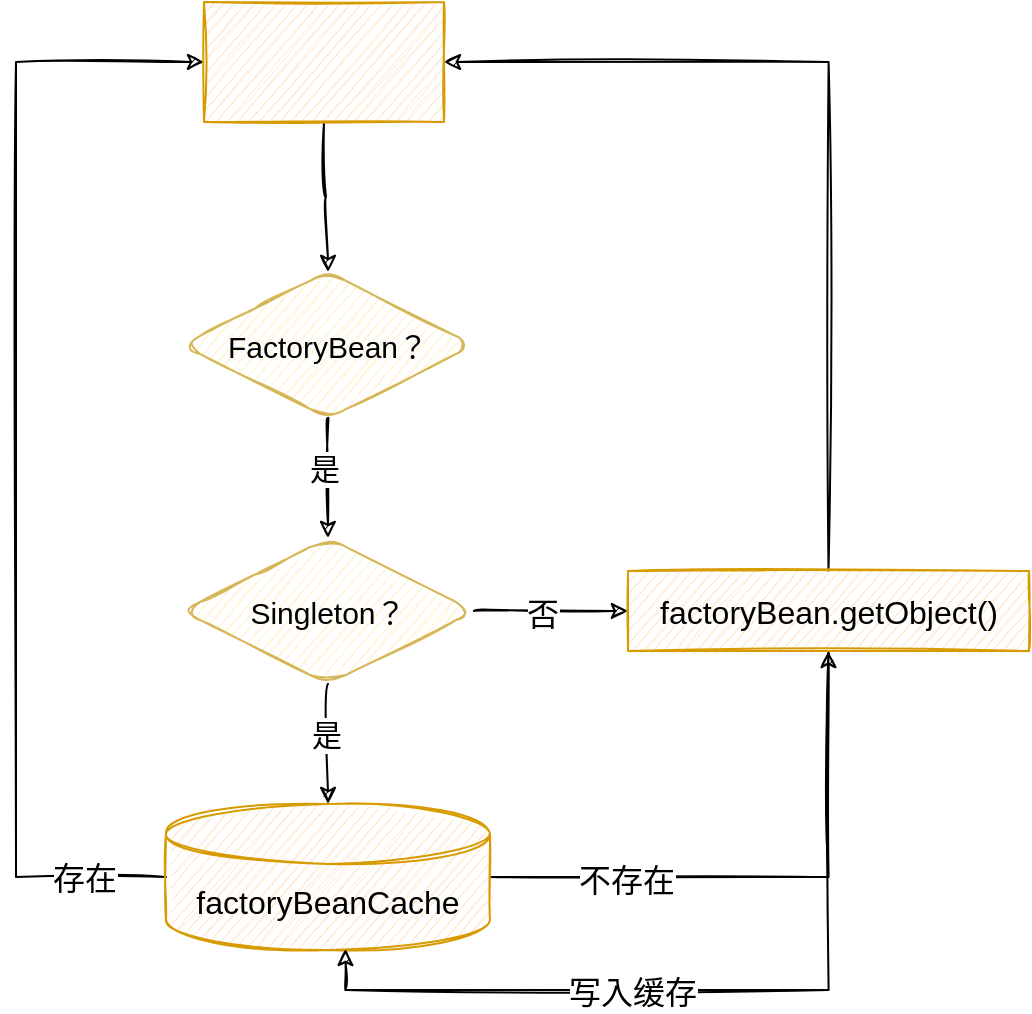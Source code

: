 <mxfile version="15.5.4" type="embed"><diagram id="t7ZHmKhHsLG-lple6yUp" name="Page-1"><mxGraphModel dx="1018" dy="686" grid="0" gridSize="10" guides="1" tooltips="1" connect="1" arrows="1" fold="1" page="1" pageScale="1" pageWidth="850" pageHeight="1100" math="0" shadow="0"><root><mxCell id="0"/><mxCell id="1" parent="0"/><mxCell id="7" style="edgeStyle=orthogonalEdgeStyle;curved=1;rounded=0;sketch=1;orthogonalLoop=1;jettySize=auto;html=1;exitX=0.5;exitY=1;exitDx=0;exitDy=0;fontSize=15;" parent="1" source="5" target="6" edge="1"><mxGeometry relative="1" as="geometry"/></mxCell><mxCell id="8" value="是" style="edgeLabel;html=1;align=center;verticalAlign=middle;resizable=0;points=[];fontSize=15;" parent="7" vertex="1" connectable="0"><mxGeometry x="-0.167" y="-2" relative="1" as="geometry"><mxPoint as="offset"/></mxGeometry></mxCell><mxCell id="5" value="&lt;font style=&quot;font-size: 15px&quot;&gt;FactoryBean？&lt;/font&gt;" style="rhombus;whiteSpace=wrap;html=1;fillColor=#fff2cc;strokeColor=#d6b656;sketch=1;rounded=1;" parent="1" vertex="1"><mxGeometry x="276" y="371" width="146" height="73" as="geometry"/></mxCell><mxCell id="10" style="edgeStyle=orthogonalEdgeStyle;curved=1;rounded=0;sketch=1;orthogonalLoop=1;jettySize=auto;html=1;exitX=0.5;exitY=1;exitDx=0;exitDy=0;fontSize=15;entryX=0.5;entryY=0;entryDx=0;entryDy=0;entryPerimeter=0;" parent="1" source="6" target="12" edge="1"><mxGeometry relative="1" as="geometry"><mxPoint x="349" y="650" as="targetPoint"/></mxGeometry></mxCell><mxCell id="11" value="是" style="edgeLabel;html=1;align=center;verticalAlign=middle;resizable=0;points=[];fontSize=15;" parent="10" vertex="1" connectable="0"><mxGeometry x="-0.183" y="-1" relative="1" as="geometry"><mxPoint as="offset"/></mxGeometry></mxCell><mxCell id="15" style="edgeStyle=orthogonalEdgeStyle;curved=1;rounded=0;sketch=1;orthogonalLoop=1;jettySize=auto;html=1;exitX=1;exitY=0.5;exitDx=0;exitDy=0;fontSize=16;" parent="1" source="6" target="14" edge="1"><mxGeometry relative="1" as="geometry"/></mxCell><mxCell id="22" value="否" style="edgeLabel;html=1;align=center;verticalAlign=middle;resizable=0;points=[];fontSize=16;" parent="15" vertex="1" connectable="0"><mxGeometry x="-0.134" y="-1" relative="1" as="geometry"><mxPoint as="offset"/></mxGeometry></mxCell><mxCell id="6" value="&lt;span style=&quot;font-size: 15px&quot;&gt;Singleton？&lt;/span&gt;" style="rhombus;whiteSpace=wrap;html=1;fillColor=#fff2cc;strokeColor=#d6b656;sketch=1;rounded=1;" parent="1" vertex="1"><mxGeometry x="276" y="504" width="146" height="73" as="geometry"/></mxCell><mxCell id="26" style="edgeStyle=orthogonalEdgeStyle;rounded=0;sketch=1;orthogonalLoop=1;jettySize=auto;html=1;exitX=1;exitY=0.5;exitDx=0;exitDy=0;exitPerimeter=0;entryX=0.5;entryY=1;entryDx=0;entryDy=0;fontSize=16;" parent="1" source="12" target="14" edge="1"><mxGeometry relative="1" as="geometry"/></mxCell><mxCell id="27" value="不存在" style="edgeLabel;html=1;align=center;verticalAlign=middle;resizable=0;points=[];fontSize=16;" parent="26" vertex="1" connectable="0"><mxGeometry x="-0.512" y="-1" relative="1" as="geometry"><mxPoint x="-1" as="offset"/></mxGeometry></mxCell><mxCell id="30" style="edgeStyle=orthogonalEdgeStyle;rounded=0;sketch=1;orthogonalLoop=1;jettySize=auto;html=1;exitX=0;exitY=0.5;exitDx=0;exitDy=0;exitPerimeter=0;entryX=0;entryY=0.5;entryDx=0;entryDy=0;fontSize=16;" parent="1" source="12" target="16" edge="1"><mxGeometry relative="1" as="geometry"><Array as="points"><mxPoint x="193" y="673"/><mxPoint x="193" y="266"/></Array></mxGeometry></mxCell><mxCell id="31" value="存在" style="edgeLabel;html=1;align=center;verticalAlign=middle;resizable=0;points=[];fontSize=16;" parent="30" vertex="1" connectable="0"><mxGeometry x="-0.85" y="3" relative="1" as="geometry"><mxPoint x="2" y="-3" as="offset"/></mxGeometry></mxCell><mxCell id="12" value="factoryBeanCache" style="shape=cylinder3;whiteSpace=wrap;html=1;boundedLbl=1;backgroundOutline=1;size=15;rounded=1;sketch=1;fontSize=16;fillColor=#ffe6cc;strokeColor=#d79b00;" parent="1" vertex="1"><mxGeometry x="268" y="637" width="162" height="73" as="geometry"/></mxCell><mxCell id="18" style="edgeStyle=orthogonalEdgeStyle;rounded=0;sketch=1;orthogonalLoop=1;jettySize=auto;html=1;exitX=0.5;exitY=0;exitDx=0;exitDy=0;entryX=1;entryY=0.5;entryDx=0;entryDy=0;fontSize=16;" parent="1" source="14" target="16" edge="1"><mxGeometry relative="1" as="geometry"/></mxCell><mxCell id="28" style="edgeStyle=orthogonalEdgeStyle;rounded=0;sketch=1;orthogonalLoop=1;jettySize=auto;html=1;exitX=0.5;exitY=1;exitDx=0;exitDy=0;entryX=0.554;entryY=0.993;entryDx=0;entryDy=0;entryPerimeter=0;fontSize=16;" parent="1" source="14" target="12" edge="1"><mxGeometry relative="1" as="geometry"/></mxCell><mxCell id="29" value="写入缓存" style="edgeLabel;html=1;align=center;verticalAlign=middle;resizable=0;points=[];fontSize=16;" parent="28" vertex="1" connectable="0"><mxGeometry x="0.185" y="3" relative="1" as="geometry"><mxPoint x="-13" y="-2" as="offset"/></mxGeometry></mxCell><mxCell id="14" value="&lt;span style=&quot;font-size: 16px&quot;&gt;factoryBean.getObject()&lt;/span&gt;" style="rounded=0;whiteSpace=wrap;html=1;sketch=1;fontSize=15;fillColor=#ffe6cc;strokeColor=#d79b00;" parent="1" vertex="1"><mxGeometry x="499" y="520.5" width="200.5" height="40" as="geometry"/></mxCell><mxCell id="17" style="edgeStyle=orthogonalEdgeStyle;curved=1;rounded=0;sketch=1;orthogonalLoop=1;jettySize=auto;html=1;exitX=0.5;exitY=1;exitDx=0;exitDy=0;fontSize=16;" parent="1" source="16" target="5" edge="1"><mxGeometry relative="1" as="geometry"/></mxCell><mxCell id="16" value="" style="rounded=0;whiteSpace=wrap;html=1;sketch=1;fontSize=16;fillColor=#ffe6cc;strokeColor=#d79b00;" parent="1" vertex="1"><mxGeometry x="287" y="236" width="120" height="60" as="geometry"/></mxCell></root></mxGraphModel></diagram></mxfile>